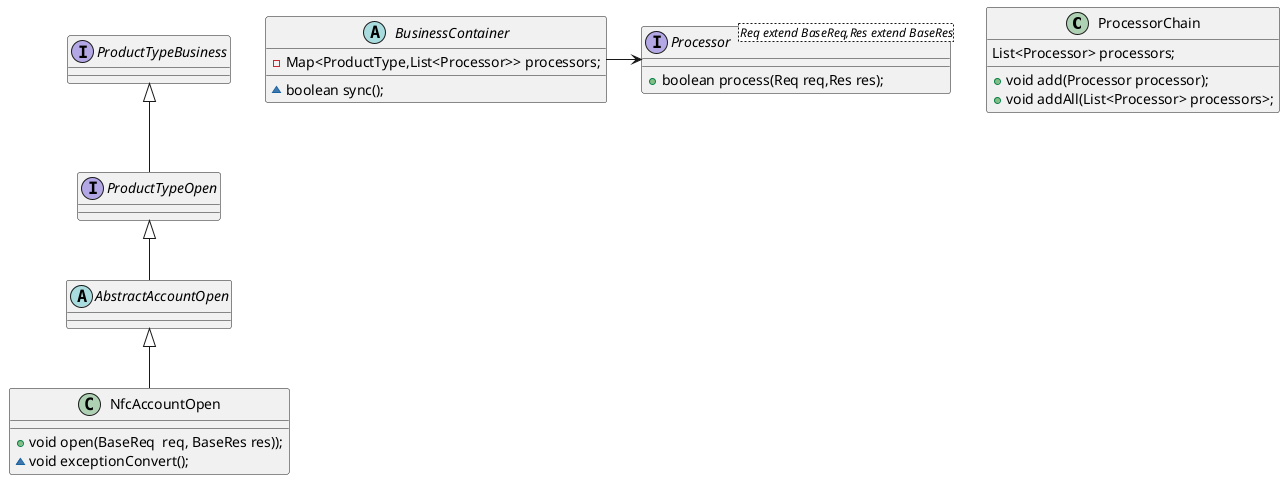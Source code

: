@startuml

Class ProcessorChain {
    List<Processor> processors;
    + void add(Processor processor);
    + void addAll(List<Processor> processors>;
}

interface Processor<Req extend BaseReq,Res extend BaseRes>{
    + boolean process(Req req,Res res);
}

abstract class BusinessContainer{
    - Map<ProductType,List<Processor>> processors;
    ~ boolean sync();
}

BusinessContainer -> Processor

interface ProductTypeBusiness{

}

interface ProductTypeOpen {

}

Abstract AbstractAccountOpen{


}

class NfcAccountOpen{
    + void open(BaseReq  req, BaseRes res));
    ~ void exceptionConvert();
}

ProductTypeOpen -up-|> ProductTypeBusiness
AbstractAccountOpen -up-|> ProductTypeOpen
NfcAccountOpen -up-|> AbstractAccountOpen

@enduml